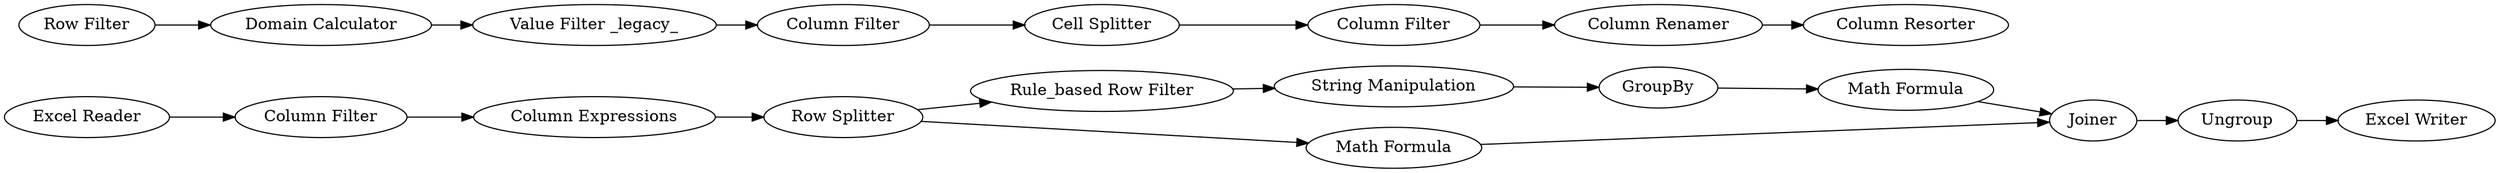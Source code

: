 digraph {
	1 [label="Excel Reader"]
	2 [label="Domain Calculator"]
	3 [label="Value Filter _legacy_"]
	4 [label="Column Filter"]
	5 [label="Cell Splitter"]
	6 [label="Column Filter"]
	7 [label="Column Renamer"]
	8 [label="Column Resorter"]
	9 [label="Excel Writer"]
	10 [label="Row Filter"]
	11 [label="Row Splitter"]
	12 [label="Column Filter"]
	13 [label="Math Formula"]
	14 [label="Column Expressions"]
	15 [label=Joiner]
	16 [label="Rule_based Row Filter"]
	17 [label="String Manipulation"]
	18 [label=GroupBy]
	19 [label="Math Formula"]
	20 [label=Ungroup]
	1 -> 12
	2 -> 3
	3 -> 4
	4 -> 5
	5 -> 6
	6 -> 7
	7 -> 8
	10 -> 2
	11 -> 19
	11 -> 16
	12 -> 14
	13 -> 15
	14 -> 11
	15 -> 20
	16 -> 17
	17 -> 18
	18 -> 13
	19 -> 15
	20 -> 9
	rankdir=LR
}
